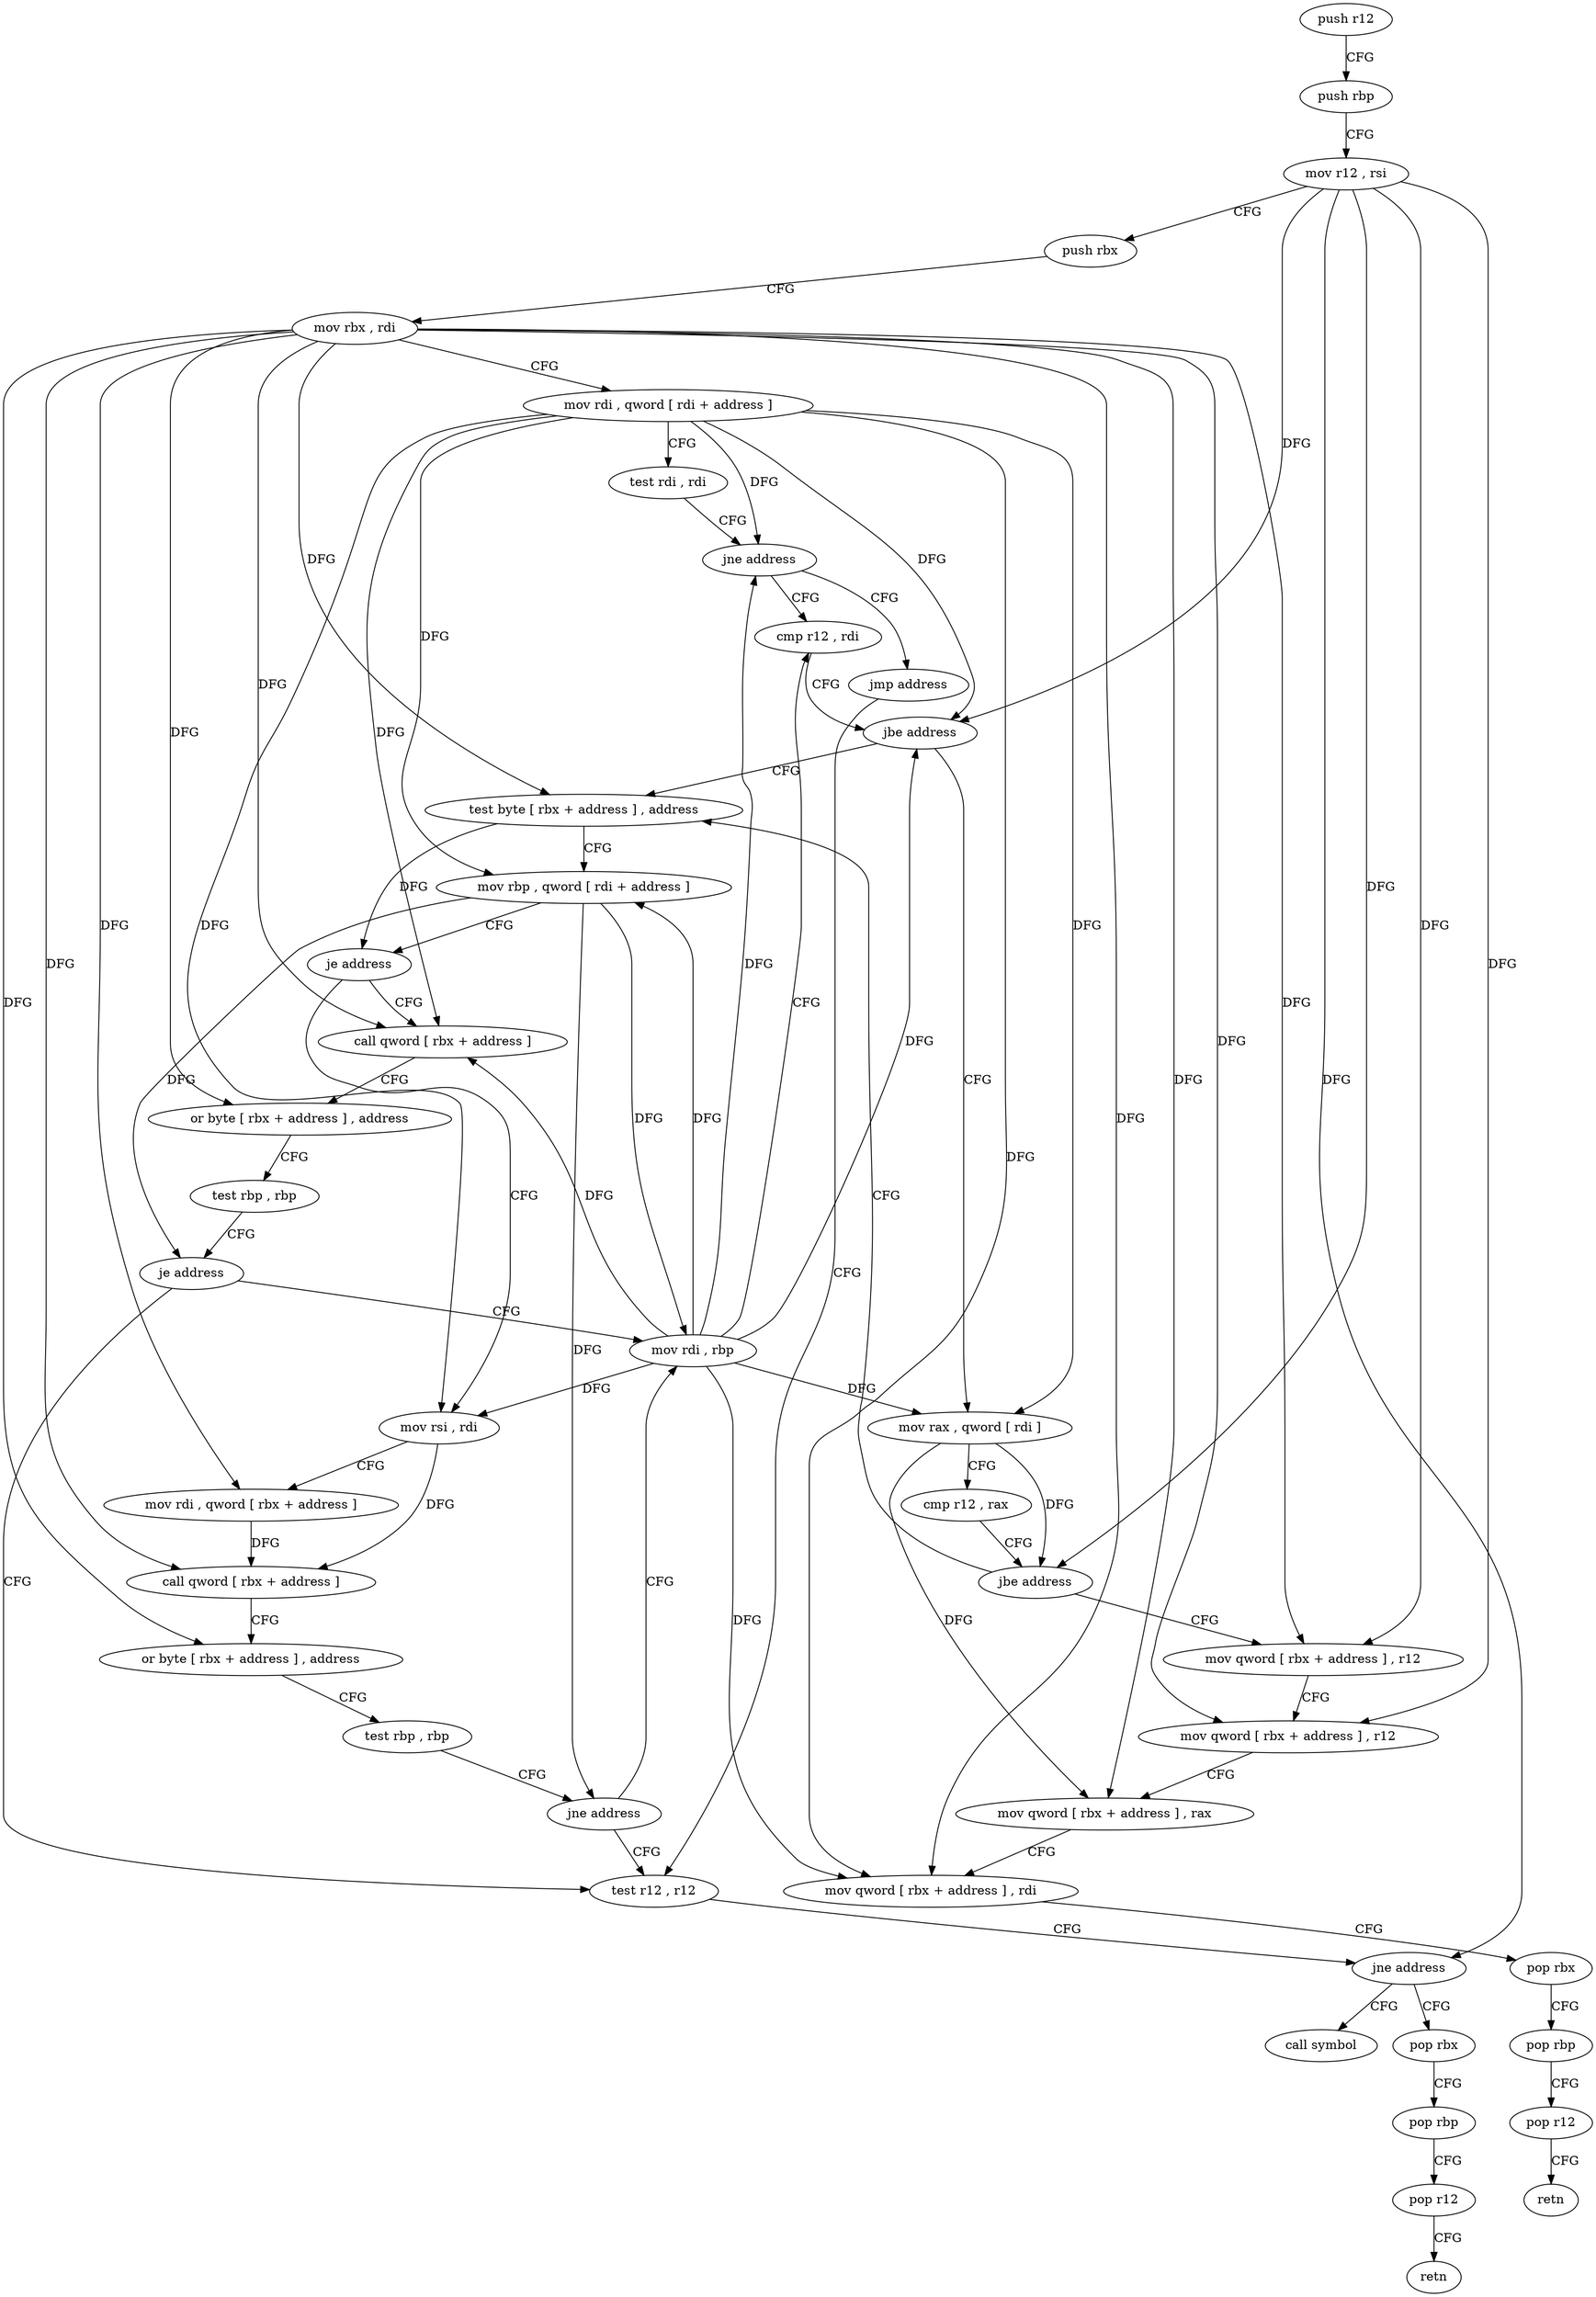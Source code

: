 digraph "func" {
"207776" [label = "push r12" ]
"207778" [label = "push rbp" ]
"207779" [label = "mov r12 , rsi" ]
"207782" [label = "push rbx" ]
"207783" [label = "mov rbx , rdi" ]
"207786" [label = "mov rdi , qword [ rdi + address ]" ]
"207790" [label = "test rdi , rdi" ]
"207793" [label = "jne address" ]
"207815" [label = "cmp r12 , rdi" ]
"207795" [label = "jmp address" ]
"207818" [label = "jbe address" ]
"207828" [label = "test byte [ rbx + address ] , address" ]
"207820" [label = "mov rax , qword [ rdi ]" ]
"207857" [label = "test r12 , r12" ]
"207832" [label = "mov rbp , qword [ rdi + address ]" ]
"207836" [label = "je address" ]
"207800" [label = "call qword [ rbx + address ]" ]
"207838" [label = "mov rsi , rdi" ]
"207823" [label = "cmp r12 , rax" ]
"207826" [label = "jbe address" ]
"207872" [label = "mov qword [ rbx + address ] , r12" ]
"207860" [label = "jne address" ]
"207893" [label = "call symbol" ]
"207862" [label = "pop rbx" ]
"207803" [label = "or byte [ rbx + address ] , address" ]
"207807" [label = "test rbp , rbp" ]
"207810" [label = "je address" ]
"207812" [label = "mov rdi , rbp" ]
"207841" [label = "mov rdi , qword [ rbx + address ]" ]
"207845" [label = "call qword [ rbx + address ]" ]
"207848" [label = "or byte [ rbx + address ] , address" ]
"207852" [label = "test rbp , rbp" ]
"207855" [label = "jne address" ]
"207876" [label = "mov qword [ rbx + address ] , r12" ]
"207880" [label = "mov qword [ rbx + address ] , rax" ]
"207884" [label = "mov qword [ rbx + address ] , rdi" ]
"207888" [label = "pop rbx" ]
"207889" [label = "pop rbp" ]
"207890" [label = "pop r12" ]
"207892" [label = "retn" ]
"207863" [label = "pop rbp" ]
"207864" [label = "pop r12" ]
"207866" [label = "retn" ]
"207776" -> "207778" [ label = "CFG" ]
"207778" -> "207779" [ label = "CFG" ]
"207779" -> "207782" [ label = "CFG" ]
"207779" -> "207818" [ label = "DFG" ]
"207779" -> "207826" [ label = "DFG" ]
"207779" -> "207860" [ label = "DFG" ]
"207779" -> "207872" [ label = "DFG" ]
"207779" -> "207876" [ label = "DFG" ]
"207782" -> "207783" [ label = "CFG" ]
"207783" -> "207786" [ label = "CFG" ]
"207783" -> "207828" [ label = "DFG" ]
"207783" -> "207800" [ label = "DFG" ]
"207783" -> "207803" [ label = "DFG" ]
"207783" -> "207841" [ label = "DFG" ]
"207783" -> "207845" [ label = "DFG" ]
"207783" -> "207848" [ label = "DFG" ]
"207783" -> "207872" [ label = "DFG" ]
"207783" -> "207876" [ label = "DFG" ]
"207783" -> "207880" [ label = "DFG" ]
"207783" -> "207884" [ label = "DFG" ]
"207786" -> "207790" [ label = "CFG" ]
"207786" -> "207793" [ label = "DFG" ]
"207786" -> "207818" [ label = "DFG" ]
"207786" -> "207832" [ label = "DFG" ]
"207786" -> "207820" [ label = "DFG" ]
"207786" -> "207800" [ label = "DFG" ]
"207786" -> "207838" [ label = "DFG" ]
"207786" -> "207884" [ label = "DFG" ]
"207790" -> "207793" [ label = "CFG" ]
"207793" -> "207815" [ label = "CFG" ]
"207793" -> "207795" [ label = "CFG" ]
"207815" -> "207818" [ label = "CFG" ]
"207795" -> "207857" [ label = "CFG" ]
"207818" -> "207828" [ label = "CFG" ]
"207818" -> "207820" [ label = "CFG" ]
"207828" -> "207832" [ label = "CFG" ]
"207828" -> "207836" [ label = "DFG" ]
"207820" -> "207823" [ label = "CFG" ]
"207820" -> "207826" [ label = "DFG" ]
"207820" -> "207880" [ label = "DFG" ]
"207857" -> "207860" [ label = "CFG" ]
"207832" -> "207836" [ label = "CFG" ]
"207832" -> "207810" [ label = "DFG" ]
"207832" -> "207855" [ label = "DFG" ]
"207832" -> "207812" [ label = "DFG" ]
"207836" -> "207800" [ label = "CFG" ]
"207836" -> "207838" [ label = "CFG" ]
"207800" -> "207803" [ label = "CFG" ]
"207838" -> "207841" [ label = "CFG" ]
"207838" -> "207845" [ label = "DFG" ]
"207823" -> "207826" [ label = "CFG" ]
"207826" -> "207872" [ label = "CFG" ]
"207826" -> "207828" [ label = "CFG" ]
"207872" -> "207876" [ label = "CFG" ]
"207860" -> "207893" [ label = "CFG" ]
"207860" -> "207862" [ label = "CFG" ]
"207862" -> "207863" [ label = "CFG" ]
"207803" -> "207807" [ label = "CFG" ]
"207807" -> "207810" [ label = "CFG" ]
"207810" -> "207857" [ label = "CFG" ]
"207810" -> "207812" [ label = "CFG" ]
"207812" -> "207815" [ label = "CFG" ]
"207812" -> "207793" [ label = "DFG" ]
"207812" -> "207818" [ label = "DFG" ]
"207812" -> "207832" [ label = "DFG" ]
"207812" -> "207820" [ label = "DFG" ]
"207812" -> "207800" [ label = "DFG" ]
"207812" -> "207838" [ label = "DFG" ]
"207812" -> "207884" [ label = "DFG" ]
"207841" -> "207845" [ label = "DFG" ]
"207845" -> "207848" [ label = "CFG" ]
"207848" -> "207852" [ label = "CFG" ]
"207852" -> "207855" [ label = "CFG" ]
"207855" -> "207812" [ label = "CFG" ]
"207855" -> "207857" [ label = "CFG" ]
"207876" -> "207880" [ label = "CFG" ]
"207880" -> "207884" [ label = "CFG" ]
"207884" -> "207888" [ label = "CFG" ]
"207888" -> "207889" [ label = "CFG" ]
"207889" -> "207890" [ label = "CFG" ]
"207890" -> "207892" [ label = "CFG" ]
"207863" -> "207864" [ label = "CFG" ]
"207864" -> "207866" [ label = "CFG" ]
}
